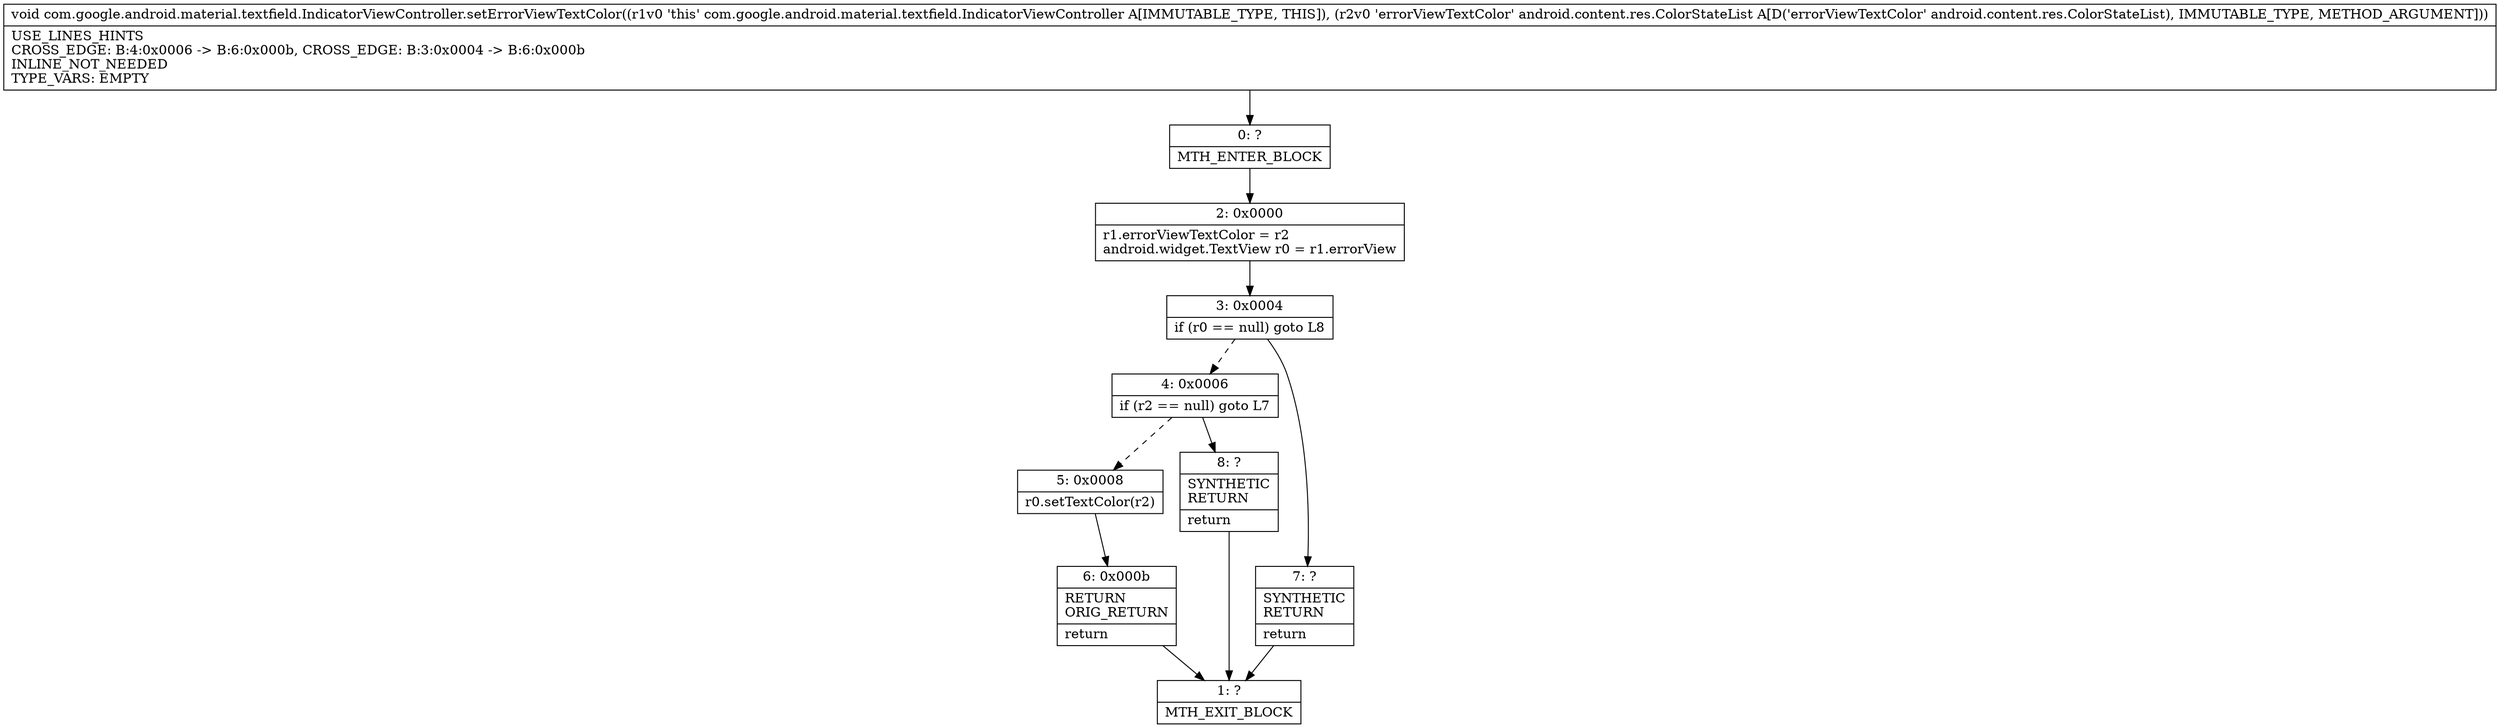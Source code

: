 digraph "CFG forcom.google.android.material.textfield.IndicatorViewController.setErrorViewTextColor(Landroid\/content\/res\/ColorStateList;)V" {
Node_0 [shape=record,label="{0\:\ ?|MTH_ENTER_BLOCK\l}"];
Node_2 [shape=record,label="{2\:\ 0x0000|r1.errorViewTextColor = r2\landroid.widget.TextView r0 = r1.errorView\l}"];
Node_3 [shape=record,label="{3\:\ 0x0004|if (r0 == null) goto L8\l}"];
Node_4 [shape=record,label="{4\:\ 0x0006|if (r2 == null) goto L7\l}"];
Node_5 [shape=record,label="{5\:\ 0x0008|r0.setTextColor(r2)\l}"];
Node_6 [shape=record,label="{6\:\ 0x000b|RETURN\lORIG_RETURN\l|return\l}"];
Node_1 [shape=record,label="{1\:\ ?|MTH_EXIT_BLOCK\l}"];
Node_8 [shape=record,label="{8\:\ ?|SYNTHETIC\lRETURN\l|return\l}"];
Node_7 [shape=record,label="{7\:\ ?|SYNTHETIC\lRETURN\l|return\l}"];
MethodNode[shape=record,label="{void com.google.android.material.textfield.IndicatorViewController.setErrorViewTextColor((r1v0 'this' com.google.android.material.textfield.IndicatorViewController A[IMMUTABLE_TYPE, THIS]), (r2v0 'errorViewTextColor' android.content.res.ColorStateList A[D('errorViewTextColor' android.content.res.ColorStateList), IMMUTABLE_TYPE, METHOD_ARGUMENT]))  | USE_LINES_HINTS\lCROSS_EDGE: B:4:0x0006 \-\> B:6:0x000b, CROSS_EDGE: B:3:0x0004 \-\> B:6:0x000b\lINLINE_NOT_NEEDED\lTYPE_VARS: EMPTY\l}"];
MethodNode -> Node_0;Node_0 -> Node_2;
Node_2 -> Node_3;
Node_3 -> Node_4[style=dashed];
Node_3 -> Node_7;
Node_4 -> Node_5[style=dashed];
Node_4 -> Node_8;
Node_5 -> Node_6;
Node_6 -> Node_1;
Node_8 -> Node_1;
Node_7 -> Node_1;
}

